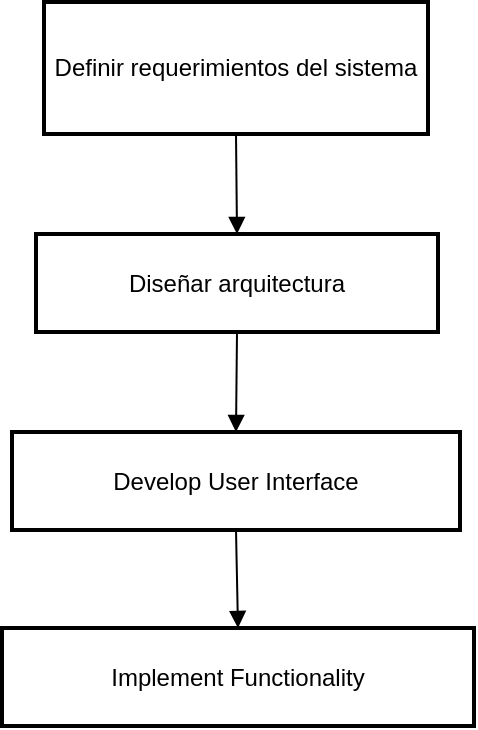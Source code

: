 <mxfile version="24.8.8">
  <diagram name="Page-1" id="zELJYyCXkeKeZmCHzRxV">
    <mxGraphModel dx="1155" dy="890" grid="1" gridSize="10" guides="1" tooltips="1" connect="1" arrows="1" fold="1" page="1" pageScale="1" pageWidth="850" pageHeight="1100" math="0" shadow="0">
      <root>
        <mxCell id="0" />
        <mxCell id="1" parent="0" />
        <mxCell id="2" value="Definir requerimientos del sistema" style="whiteSpace=wrap;strokeWidth=2;" parent="1" vertex="1">
          <mxGeometry x="71" y="8" width="192" height="66" as="geometry" />
        </mxCell>
        <mxCell id="3" value="Diseñar arquitectura" style="whiteSpace=wrap;strokeWidth=2;" parent="1" vertex="1">
          <mxGeometry x="67" y="124" width="201" height="49" as="geometry" />
        </mxCell>
        <mxCell id="4" value="Develop User Interface" style="whiteSpace=wrap;strokeWidth=2;" parent="1" vertex="1">
          <mxGeometry x="55" y="223" width="224" height="49" as="geometry" />
        </mxCell>
        <mxCell id="5" value="Implement Functionality" style="whiteSpace=wrap;strokeWidth=2;" parent="1" vertex="1">
          <mxGeometry x="50" y="321" width="236" height="49" as="geometry" />
        </mxCell>
        <mxCell id="11" value="" style="curved=1;startArrow=none;endArrow=block;exitX=0.5;exitY=1;entryX=0.5;entryY=0;" parent="1" source="2" target="3" edge="1">
          <mxGeometry relative="1" as="geometry">
            <Array as="points" />
          </mxGeometry>
        </mxCell>
        <mxCell id="12" value="" style="curved=1;startArrow=none;endArrow=block;exitX=0.5;exitY=1;entryX=0.5;entryY=0;" parent="1" source="3" target="4" edge="1">
          <mxGeometry relative="1" as="geometry">
            <Array as="points" />
          </mxGeometry>
        </mxCell>
        <mxCell id="13" value="" style="curved=1;startArrow=none;endArrow=block;exitX=0.5;exitY=0.99;entryX=0.5;entryY=0.01;" parent="1" source="4" target="5" edge="1">
          <mxGeometry relative="1" as="geometry">
            <Array as="points" />
          </mxGeometry>
        </mxCell>
      </root>
    </mxGraphModel>
  </diagram>
</mxfile>
